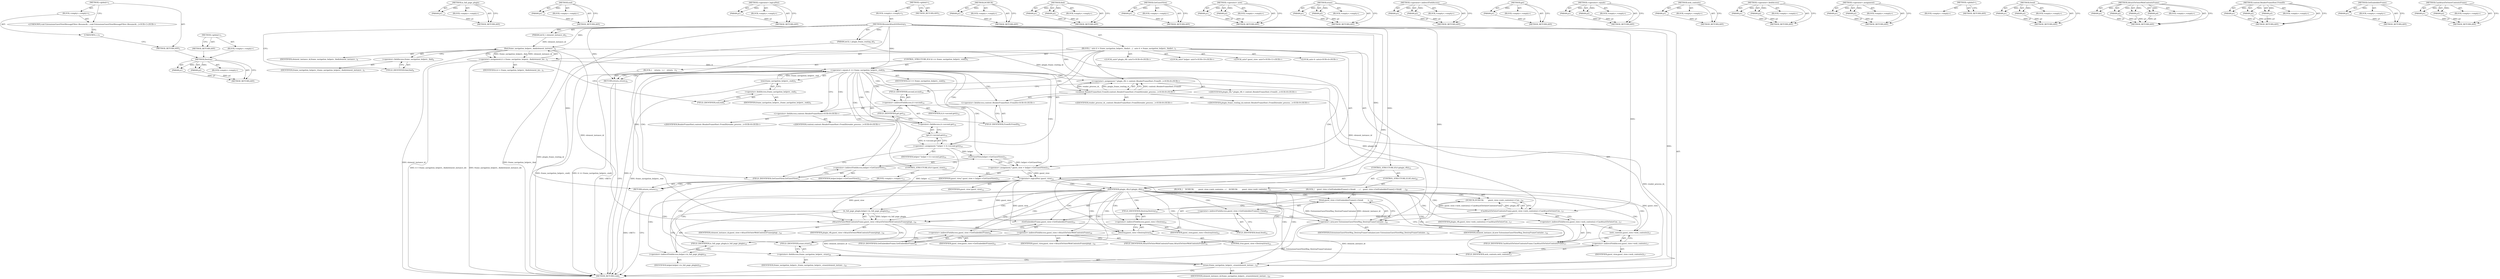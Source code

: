 digraph "&lt;global&gt;" {
vulnerable_217 [label=<(METHOD,Destroy)>];
vulnerable_218 [label=<(PARAM,p1)>];
vulnerable_219 [label=<(PARAM,p2)>];
vulnerable_220 [label=<(BLOCK,&lt;empty&gt;,&lt;empty&gt;)>];
vulnerable_221 [label=<(METHOD_RETURN,ANY)>];
vulnerable_199 [label=<(METHOD,is_full_page_plugin)>];
vulnerable_200 [label=<(PARAM,p1)>];
vulnerable_201 [label=<(BLOCK,&lt;empty&gt;,&lt;empty&gt;)>];
vulnerable_202 [label=<(METHOD_RETURN,ANY)>];
vulnerable_152 [label=<(METHOD,end)>];
vulnerable_153 [label=<(PARAM,p1)>];
vulnerable_154 [label=<(BLOCK,&lt;empty&gt;,&lt;empty&gt;)>];
vulnerable_155 [label=<(METHOD_RETURN,ANY)>];
vulnerable_175 [label=<(METHOD,&lt;operator&gt;.logicalNot)>];
vulnerable_176 [label=<(PARAM,p1)>];
vulnerable_177 [label=<(BLOCK,&lt;empty&gt;,&lt;empty&gt;)>];
vulnerable_178 [label=<(METHOD_RETURN,ANY)>];
vulnerable_6 [label=<(METHOD,&lt;global&gt;)<SUB>1</SUB>>];
vulnerable_7 [label=<(BLOCK,&lt;empty&gt;,&lt;empty&gt;)<SUB>1</SUB>>];
vulnerable_8 [label=<(METHOD,ResumeAttachOrDestroy)<SUB>1</SUB>>];
vulnerable_9 [label=<(PARAM,int32_t element_instance_id)<SUB>2</SUB>>];
vulnerable_10 [label=<(PARAM,int32_t plugin_frame_routing_id)<SUB>3</SUB>>];
vulnerable_11 [label=<(BLOCK,{
  auto it = frame_navigation_helpers_.find(el...,{
  auto it = frame_navigation_helpers_.find(el...)<SUB>3</SUB>>];
vulnerable_12 [label="<(LOCAL,auto it: auto)<SUB>4</SUB>>"];
vulnerable_13 [label=<(&lt;operator&gt;.assignment,it = frame_navigation_helpers_.find(element_ins...)<SUB>4</SUB>>];
vulnerable_14 [label=<(IDENTIFIER,it,it = frame_navigation_helpers_.find(element_ins...)<SUB>4</SUB>>];
vulnerable_15 [label=<(find,frame_navigation_helpers_.find(element_instance...)<SUB>4</SUB>>];
vulnerable_16 [label=<(&lt;operator&gt;.fieldAccess,frame_navigation_helpers_.find)<SUB>4</SUB>>];
vulnerable_17 [label=<(IDENTIFIER,frame_navigation_helpers_,frame_navigation_helpers_.find(element_instance...)<SUB>4</SUB>>];
vulnerable_18 [label=<(FIELD_IDENTIFIER,find,find)<SUB>4</SUB>>];
vulnerable_19 [label=<(IDENTIFIER,element_instance_id,frame_navigation_helpers_.find(element_instance...)<SUB>4</SUB>>];
vulnerable_20 [label=<(CONTROL_STRUCTURE,IF,if (it == frame_navigation_helpers_.end()))<SUB>5</SUB>>];
vulnerable_21 [label=<(&lt;operator&gt;.equals,it == frame_navigation_helpers_.end())<SUB>5</SUB>>];
vulnerable_22 [label=<(IDENTIFIER,it,it == frame_navigation_helpers_.end())<SUB>5</SUB>>];
vulnerable_23 [label=<(end,frame_navigation_helpers_.end())<SUB>5</SUB>>];
vulnerable_24 [label=<(&lt;operator&gt;.fieldAccess,frame_navigation_helpers_.end)<SUB>5</SUB>>];
vulnerable_25 [label=<(IDENTIFIER,frame_navigation_helpers_,frame_navigation_helpers_.end())<SUB>5</SUB>>];
vulnerable_26 [label=<(FIELD_IDENTIFIER,end,end)<SUB>5</SUB>>];
vulnerable_27 [label=<(BLOCK,{
    return;
  },{
    return;
  })<SUB>5</SUB>>];
vulnerable_28 [label=<(RETURN,return;,return;)<SUB>6</SUB>>];
vulnerable_29 [label="<(LOCAL,auto* plugin_rfh: auto*)<SUB>8</SUB>>"];
vulnerable_30 [label="<(&lt;operator&gt;.assignment,* plugin_rfh = content::RenderFrameHost::FromID...)<SUB>8</SUB>>"];
vulnerable_31 [label="<(IDENTIFIER,plugin_rfh,* plugin_rfh = content::RenderFrameHost::FromID...)<SUB>8</SUB>>"];
vulnerable_32 [label="<(content.RenderFrameHost.FromID,content::RenderFrameHost::FromID(render_process...)<SUB>8</SUB>>"];
vulnerable_33 [label="<(&lt;operator&gt;.fieldAccess,content::RenderFrameHost::FromID)<SUB>8</SUB>>"];
vulnerable_34 [label="<(&lt;operator&gt;.fieldAccess,content::RenderFrameHost)<SUB>8</SUB>>"];
vulnerable_35 [label="<(IDENTIFIER,content,content::RenderFrameHost::FromID(render_process...)<SUB>8</SUB>>"];
vulnerable_36 [label="<(IDENTIFIER,RenderFrameHost,content::RenderFrameHost::FromID(render_process...)<SUB>8</SUB>>"];
vulnerable_37 [label=<(FIELD_IDENTIFIER,FromID,FromID)<SUB>8</SUB>>];
vulnerable_38 [label="<(IDENTIFIER,render_process_id_,content::RenderFrameHost::FromID(render_process...)<SUB>8</SUB>>"];
vulnerable_39 [label="<(IDENTIFIER,plugin_frame_routing_id,content::RenderFrameHost::FromID(render_process...)<SUB>9</SUB>>"];
vulnerable_40 [label="<(LOCAL,auto* helper: auto*)<SUB>10</SUB>>"];
vulnerable_41 [label=<(&lt;operator&gt;.assignment,* helper = it-&gt;second.get())<SUB>10</SUB>>];
vulnerable_42 [label=<(IDENTIFIER,helper,* helper = it-&gt;second.get())<SUB>10</SUB>>];
vulnerable_43 [label=<(get,it-&gt;second.get())<SUB>10</SUB>>];
vulnerable_44 [label=<(&lt;operator&gt;.fieldAccess,it-&gt;second.get)<SUB>10</SUB>>];
vulnerable_45 [label=<(&lt;operator&gt;.indirectFieldAccess,it-&gt;second)<SUB>10</SUB>>];
vulnerable_46 [label=<(IDENTIFIER,it,it-&gt;second.get())<SUB>10</SUB>>];
vulnerable_47 [label=<(FIELD_IDENTIFIER,second,second)<SUB>10</SUB>>];
vulnerable_48 [label=<(FIELD_IDENTIFIER,get,get)<SUB>10</SUB>>];
vulnerable_49 [label="<(LOCAL,auto* guest_view: auto*)<SUB>11</SUB>>"];
vulnerable_50 [label=<(&lt;operator&gt;.assignment,* guest_view = helper-&gt;GetGuestView())<SUB>11</SUB>>];
vulnerable_51 [label=<(IDENTIFIER,guest_view,* guest_view = helper-&gt;GetGuestView())<SUB>11</SUB>>];
vulnerable_52 [label=<(GetGuestView,helper-&gt;GetGuestView())<SUB>11</SUB>>];
vulnerable_53 [label=<(&lt;operator&gt;.indirectFieldAccess,helper-&gt;GetGuestView)<SUB>11</SUB>>];
vulnerable_54 [label=<(IDENTIFIER,helper,helper-&gt;GetGuestView())<SUB>11</SUB>>];
vulnerable_55 [label=<(FIELD_IDENTIFIER,GetGuestView,GetGuestView)<SUB>11</SUB>>];
vulnerable_56 [label=<(CONTROL_STRUCTURE,IF,if (!guest_view))<SUB>12</SUB>>];
vulnerable_57 [label=<(&lt;operator&gt;.logicalNot,!guest_view)<SUB>12</SUB>>];
vulnerable_58 [label=<(IDENTIFIER,guest_view,!guest_view)<SUB>12</SUB>>];
vulnerable_59 [label=<(BLOCK,&lt;empty&gt;,&lt;empty&gt;)<SUB>13</SUB>>];
vulnerable_60 [label=<(RETURN,return;,return;)<SUB>13</SUB>>];
vulnerable_61 [label=<(CONTROL_STRUCTURE,IF,if (plugin_rfh))<SUB>15</SUB>>];
vulnerable_62 [label=<(IDENTIFIER,plugin_rfh,if (plugin_rfh))<SUB>15</SUB>>];
vulnerable_63 [label=<(BLOCK,{
    DCHECK(
        guest_view-&gt;web_contents(...,{
    DCHECK(
        guest_view-&gt;web_contents(...)<SUB>15</SUB>>];
vulnerable_64 [label=<(DCHECK,DCHECK(
        guest_view-&gt;web_contents()-&gt;Can...)<SUB>16</SUB>>];
vulnerable_65 [label=<(CanAttachToOuterContentsFrame,guest_view-&gt;web_contents()-&gt;CanAttachToOuterCon...)<SUB>17</SUB>>];
vulnerable_66 [label=<(&lt;operator&gt;.indirectFieldAccess,guest_view-&gt;web_contents()-&gt;CanAttachToOuterCon...)<SUB>17</SUB>>];
vulnerable_67 [label=<(web_contents,guest_view-&gt;web_contents())<SUB>17</SUB>>];
vulnerable_68 [label=<(&lt;operator&gt;.indirectFieldAccess,guest_view-&gt;web_contents)<SUB>17</SUB>>];
vulnerable_69 [label=<(IDENTIFIER,guest_view,guest_view-&gt;web_contents())<SUB>17</SUB>>];
vulnerable_70 [label=<(FIELD_IDENTIFIER,web_contents,web_contents)<SUB>17</SUB>>];
vulnerable_71 [label=<(FIELD_IDENTIFIER,CanAttachToOuterContentsFrame,CanAttachToOuterContentsFrame)<SUB>17</SUB>>];
vulnerable_72 [label=<(IDENTIFIER,plugin_rfh,guest_view-&gt;web_contents()-&gt;CanAttachToOuterCon...)<SUB>17</SUB>>];
vulnerable_73 [label=<(AttachToOuterWebContentsFrame,guest_view-&gt;AttachToOuterWebContentsFrame(plugi...)<SUB>18</SUB>>];
vulnerable_74 [label=<(&lt;operator&gt;.indirectFieldAccess,guest_view-&gt;AttachToOuterWebContentsFrame)<SUB>18</SUB>>];
vulnerable_75 [label=<(IDENTIFIER,guest_view,guest_view-&gt;AttachToOuterWebContentsFrame(plugi...)<SUB>18</SUB>>];
vulnerable_76 [label=<(FIELD_IDENTIFIER,AttachToOuterWebContentsFrame,AttachToOuterWebContentsFrame)<SUB>18</SUB>>];
vulnerable_77 [label=<(IDENTIFIER,plugin_rfh,guest_view-&gt;AttachToOuterWebContentsFrame(plugi...)<SUB>18</SUB>>];
vulnerable_78 [label=<(IDENTIFIER,element_instance_id,guest_view-&gt;AttachToOuterWebContentsFrame(plugi...)<SUB>18</SUB>>];
vulnerable_79 [label=<(is_full_page_plugin,helper-&gt;is_full_page_plugin())<SUB>19</SUB>>];
vulnerable_80 [label=<(&lt;operator&gt;.indirectFieldAccess,helper-&gt;is_full_page_plugin)<SUB>19</SUB>>];
vulnerable_81 [label=<(IDENTIFIER,helper,helper-&gt;is_full_page_plugin())<SUB>19</SUB>>];
vulnerable_82 [label=<(FIELD_IDENTIFIER,is_full_page_plugin,is_full_page_plugin)<SUB>19</SUB>>];
vulnerable_83 [label=<(CONTROL_STRUCTURE,ELSE,else)<SUB>20</SUB>>];
vulnerable_84 [label=<(BLOCK,{
    guest_view-&gt;GetEmbedderFrame()-&gt;Send(
   ...,{
    guest_view-&gt;GetEmbedderFrame()-&gt;Send(
   ...)<SUB>20</SUB>>];
vulnerable_85 [label=<(Send,guest_view-&gt;GetEmbedderFrame()-&gt;Send(
        n...)<SUB>21</SUB>>];
vulnerable_86 [label=<(&lt;operator&gt;.indirectFieldAccess,guest_view-&gt;GetEmbedderFrame()-&gt;Send)<SUB>21</SUB>>];
vulnerable_87 [label=<(GetEmbedderFrame,guest_view-&gt;GetEmbedderFrame())<SUB>21</SUB>>];
vulnerable_88 [label=<(&lt;operator&gt;.indirectFieldAccess,guest_view-&gt;GetEmbedderFrame)<SUB>21</SUB>>];
vulnerable_89 [label=<(IDENTIFIER,guest_view,guest_view-&gt;GetEmbedderFrame())<SUB>21</SUB>>];
vulnerable_90 [label=<(FIELD_IDENTIFIER,GetEmbedderFrame,GetEmbedderFrame)<SUB>21</SUB>>];
vulnerable_91 [label=<(FIELD_IDENTIFIER,Send,Send)<SUB>21</SUB>>];
vulnerable_92 [label=<(&lt;operator&gt;.new,new ExtensionsGuestViewMsg_DestroyFrameContaine...)<SUB>22</SUB>>];
vulnerable_93 [label=<(IDENTIFIER,ExtensionsGuestViewMsg_DestroyFrameContainer,new ExtensionsGuestViewMsg_DestroyFrameContaine...)<SUB>22</SUB>>];
vulnerable_94 [label=<(IDENTIFIER,element_instance_id,new ExtensionsGuestViewMsg_DestroyFrameContaine...)<SUB>22</SUB>>];
vulnerable_95 [label=<(Destroy,guest_view-&gt;Destroy(true))<SUB>23</SUB>>];
vulnerable_96 [label=<(&lt;operator&gt;.indirectFieldAccess,guest_view-&gt;Destroy)<SUB>23</SUB>>];
vulnerable_97 [label=<(IDENTIFIER,guest_view,guest_view-&gt;Destroy(true))<SUB>23</SUB>>];
vulnerable_98 [label=<(FIELD_IDENTIFIER,Destroy,Destroy)<SUB>23</SUB>>];
vulnerable_99 [label=<(LITERAL,true,guest_view-&gt;Destroy(true))<SUB>23</SUB>>];
vulnerable_100 [label=<(erase,frame_navigation_helpers_.erase(element_instanc...)<SUB>25</SUB>>];
vulnerable_101 [label=<(&lt;operator&gt;.fieldAccess,frame_navigation_helpers_.erase)<SUB>25</SUB>>];
vulnerable_102 [label=<(IDENTIFIER,frame_navigation_helpers_,frame_navigation_helpers_.erase(element_instanc...)<SUB>25</SUB>>];
vulnerable_103 [label=<(FIELD_IDENTIFIER,erase,erase)<SUB>25</SUB>>];
vulnerable_104 [label=<(IDENTIFIER,element_instance_id,frame_navigation_helpers_.erase(element_instanc...)<SUB>25</SUB>>];
vulnerable_105 [label=<(METHOD_RETURN,void)<SUB>1</SUB>>];
vulnerable_107 [label=<(METHOD_RETURN,ANY)<SUB>1</SUB>>];
vulnerable_179 [label=<(METHOD,DCHECK)>];
vulnerable_180 [label=<(PARAM,p1)>];
vulnerable_181 [label=<(BLOCK,&lt;empty&gt;,&lt;empty&gt;)>];
vulnerable_182 [label=<(METHOD_RETURN,ANY)>];
vulnerable_137 [label=<(METHOD,find)>];
vulnerable_138 [label=<(PARAM,p1)>];
vulnerable_139 [label=<(PARAM,p2)>];
vulnerable_140 [label=<(BLOCK,&lt;empty&gt;,&lt;empty&gt;)>];
vulnerable_141 [label=<(METHOD_RETURN,ANY)>];
vulnerable_171 [label=<(METHOD,GetGuestView)>];
vulnerable_172 [label=<(PARAM,p1)>];
vulnerable_173 [label=<(BLOCK,&lt;empty&gt;,&lt;empty&gt;)>];
vulnerable_174 [label=<(METHOD_RETURN,ANY)>];
vulnerable_212 [label=<(METHOD,&lt;operator&gt;.new)>];
vulnerable_213 [label=<(PARAM,p1)>];
vulnerable_214 [label=<(PARAM,p2)>];
vulnerable_215 [label=<(BLOCK,&lt;empty&gt;,&lt;empty&gt;)>];
vulnerable_216 [label=<(METHOD_RETURN,ANY)>];
vulnerable_222 [label=<(METHOD,erase)>];
vulnerable_223 [label=<(PARAM,p1)>];
vulnerable_224 [label=<(PARAM,p2)>];
vulnerable_225 [label=<(BLOCK,&lt;empty&gt;,&lt;empty&gt;)>];
vulnerable_226 [label=<(METHOD_RETURN,ANY)>];
vulnerable_166 [label=<(METHOD,&lt;operator&gt;.indirectFieldAccess)>];
vulnerable_167 [label=<(PARAM,p1)>];
vulnerable_168 [label=<(PARAM,p2)>];
vulnerable_169 [label=<(BLOCK,&lt;empty&gt;,&lt;empty&gt;)>];
vulnerable_170 [label=<(METHOD_RETURN,ANY)>];
vulnerable_162 [label=<(METHOD,get)>];
vulnerable_163 [label=<(PARAM,p1)>];
vulnerable_164 [label=<(BLOCK,&lt;empty&gt;,&lt;empty&gt;)>];
vulnerable_165 [label=<(METHOD_RETURN,ANY)>];
vulnerable_147 [label=<(METHOD,&lt;operator&gt;.equals)>];
vulnerable_148 [label=<(PARAM,p1)>];
vulnerable_149 [label=<(PARAM,p2)>];
vulnerable_150 [label=<(BLOCK,&lt;empty&gt;,&lt;empty&gt;)>];
vulnerable_151 [label=<(METHOD_RETURN,ANY)>];
vulnerable_188 [label=<(METHOD,web_contents)>];
vulnerable_189 [label=<(PARAM,p1)>];
vulnerable_190 [label=<(BLOCK,&lt;empty&gt;,&lt;empty&gt;)>];
vulnerable_191 [label=<(METHOD_RETURN,ANY)>];
vulnerable_142 [label=<(METHOD,&lt;operator&gt;.fieldAccess)>];
vulnerable_143 [label=<(PARAM,p1)>];
vulnerable_144 [label=<(PARAM,p2)>];
vulnerable_145 [label=<(BLOCK,&lt;empty&gt;,&lt;empty&gt;)>];
vulnerable_146 [label=<(METHOD_RETURN,ANY)>];
vulnerable_132 [label=<(METHOD,&lt;operator&gt;.assignment)>];
vulnerable_133 [label=<(PARAM,p1)>];
vulnerable_134 [label=<(PARAM,p2)>];
vulnerable_135 [label=<(BLOCK,&lt;empty&gt;,&lt;empty&gt;)>];
vulnerable_136 [label=<(METHOD_RETURN,ANY)>];
vulnerable_126 [label=<(METHOD,&lt;global&gt;)<SUB>1</SUB>>];
vulnerable_127 [label=<(BLOCK,&lt;empty&gt;,&lt;empty&gt;)>];
vulnerable_128 [label=<(METHOD_RETURN,ANY)>];
vulnerable_203 [label=<(METHOD,Send)>];
vulnerable_204 [label=<(PARAM,p1)>];
vulnerable_205 [label=<(PARAM,p2)>];
vulnerable_206 [label=<(BLOCK,&lt;empty&gt;,&lt;empty&gt;)>];
vulnerable_207 [label=<(METHOD_RETURN,ANY)>];
vulnerable_192 [label=<(METHOD,AttachToOuterWebContentsFrame)>];
vulnerable_193 [label=<(PARAM,p1)>];
vulnerable_194 [label=<(PARAM,p2)>];
vulnerable_195 [label=<(PARAM,p3)>];
vulnerable_196 [label=<(PARAM,p4)>];
vulnerable_197 [label=<(BLOCK,&lt;empty&gt;,&lt;empty&gt;)>];
vulnerable_198 [label=<(METHOD_RETURN,ANY)>];
vulnerable_156 [label=<(METHOD,content.RenderFrameHost.FromID)>];
vulnerable_157 [label=<(PARAM,p1)>];
vulnerable_158 [label=<(PARAM,p2)>];
vulnerable_159 [label=<(PARAM,p3)>];
vulnerable_160 [label=<(BLOCK,&lt;empty&gt;,&lt;empty&gt;)>];
vulnerable_161 [label=<(METHOD_RETURN,ANY)>];
vulnerable_208 [label=<(METHOD,GetEmbedderFrame)>];
vulnerable_209 [label=<(PARAM,p1)>];
vulnerable_210 [label=<(BLOCK,&lt;empty&gt;,&lt;empty&gt;)>];
vulnerable_211 [label=<(METHOD_RETURN,ANY)>];
vulnerable_183 [label=<(METHOD,CanAttachToOuterContentsFrame)>];
vulnerable_184 [label=<(PARAM,p1)>];
vulnerable_185 [label=<(PARAM,p2)>];
vulnerable_186 [label=<(BLOCK,&lt;empty&gt;,&lt;empty&gt;)>];
vulnerable_187 [label=<(METHOD_RETURN,ANY)>];
fixed_6 [label=<(METHOD,&lt;global&gt;)<SUB>1</SUB>>];
fixed_7 [label=<(BLOCK,&lt;empty&gt;,&lt;empty&gt;)<SUB>1</SUB>>];
fixed_8 [label="<(UNKNOWN,void ExtensionsGuestViewMessageFilter::ResumeAt...,void ExtensionsGuestViewMessageFilter::ResumeAt...)<SUB>1</SUB>>"];
fixed_9 [label=<(UNKNOWN,},})<SUB>7</SUB>>];
fixed_10 [label=<(METHOD_RETURN,ANY)<SUB>1</SUB>>];
fixed_15 [label=<(METHOD,&lt;global&gt;)<SUB>1</SUB>>];
fixed_16 [label=<(BLOCK,&lt;empty&gt;,&lt;empty&gt;)>];
fixed_17 [label=<(METHOD_RETURN,ANY)>];
vulnerable_217 -> vulnerable_218  [key=0, label="AST: "];
vulnerable_217 -> vulnerable_218  [key=1, label="DDG: "];
vulnerable_217 -> vulnerable_220  [key=0, label="AST: "];
vulnerable_217 -> vulnerable_219  [key=0, label="AST: "];
vulnerable_217 -> vulnerable_219  [key=1, label="DDG: "];
vulnerable_217 -> vulnerable_221  [key=0, label="AST: "];
vulnerable_217 -> vulnerable_221  [key=1, label="CFG: "];
vulnerable_218 -> vulnerable_221  [key=0, label="DDG: p1"];
vulnerable_219 -> vulnerable_221  [key=0, label="DDG: p2"];
vulnerable_199 -> vulnerable_200  [key=0, label="AST: "];
vulnerable_199 -> vulnerable_200  [key=1, label="DDG: "];
vulnerable_199 -> vulnerable_201  [key=0, label="AST: "];
vulnerable_199 -> vulnerable_202  [key=0, label="AST: "];
vulnerable_199 -> vulnerable_202  [key=1, label="CFG: "];
vulnerable_200 -> vulnerable_202  [key=0, label="DDG: p1"];
vulnerable_152 -> vulnerable_153  [key=0, label="AST: "];
vulnerable_152 -> vulnerable_153  [key=1, label="DDG: "];
vulnerable_152 -> vulnerable_154  [key=0, label="AST: "];
vulnerable_152 -> vulnerable_155  [key=0, label="AST: "];
vulnerable_152 -> vulnerable_155  [key=1, label="CFG: "];
vulnerable_153 -> vulnerable_155  [key=0, label="DDG: p1"];
vulnerable_175 -> vulnerable_176  [key=0, label="AST: "];
vulnerable_175 -> vulnerable_176  [key=1, label="DDG: "];
vulnerable_175 -> vulnerable_177  [key=0, label="AST: "];
vulnerable_175 -> vulnerable_178  [key=0, label="AST: "];
vulnerable_175 -> vulnerable_178  [key=1, label="CFG: "];
vulnerable_176 -> vulnerable_178  [key=0, label="DDG: p1"];
vulnerable_6 -> vulnerable_7  [key=0, label="AST: "];
vulnerable_6 -> vulnerable_107  [key=0, label="AST: "];
vulnerable_6 -> vulnerable_107  [key=1, label="CFG: "];
vulnerable_7 -> vulnerable_8  [key=0, label="AST: "];
vulnerable_8 -> vulnerable_9  [key=0, label="AST: "];
vulnerable_8 -> vulnerable_9  [key=1, label="DDG: "];
vulnerable_8 -> vulnerable_10  [key=0, label="AST: "];
vulnerable_8 -> vulnerable_10  [key=1, label="DDG: "];
vulnerable_8 -> vulnerable_11  [key=0, label="AST: "];
vulnerable_8 -> vulnerable_105  [key=0, label="AST: "];
vulnerable_8 -> vulnerable_18  [key=0, label="CFG: "];
vulnerable_8 -> vulnerable_62  [key=0, label="DDG: "];
vulnerable_8 -> vulnerable_100  [key=0, label="DDG: "];
vulnerable_8 -> vulnerable_15  [key=0, label="DDG: "];
vulnerable_8 -> vulnerable_21  [key=0, label="DDG: "];
vulnerable_8 -> vulnerable_28  [key=0, label="DDG: "];
vulnerable_8 -> vulnerable_32  [key=0, label="DDG: "];
vulnerable_8 -> vulnerable_57  [key=0, label="DDG: "];
vulnerable_8 -> vulnerable_60  [key=0, label="DDG: "];
vulnerable_8 -> vulnerable_73  [key=0, label="DDG: "];
vulnerable_8 -> vulnerable_65  [key=0, label="DDG: "];
vulnerable_8 -> vulnerable_95  [key=0, label="DDG: "];
vulnerable_8 -> vulnerable_92  [key=0, label="DDG: "];
vulnerable_9 -> vulnerable_15  [key=0, label="DDG: element_instance_id"];
vulnerable_10 -> vulnerable_105  [key=0, label="DDG: plugin_frame_routing_id"];
vulnerable_10 -> vulnerable_32  [key=0, label="DDG: plugin_frame_routing_id"];
vulnerable_11 -> vulnerable_12  [key=0, label="AST: "];
vulnerable_11 -> vulnerable_13  [key=0, label="AST: "];
vulnerable_11 -> vulnerable_20  [key=0, label="AST: "];
vulnerable_11 -> vulnerable_29  [key=0, label="AST: "];
vulnerable_11 -> vulnerable_30  [key=0, label="AST: "];
vulnerable_11 -> vulnerable_40  [key=0, label="AST: "];
vulnerable_11 -> vulnerable_41  [key=0, label="AST: "];
vulnerable_11 -> vulnerable_49  [key=0, label="AST: "];
vulnerable_11 -> vulnerable_50  [key=0, label="AST: "];
vulnerable_11 -> vulnerable_56  [key=0, label="AST: "];
vulnerable_11 -> vulnerable_61  [key=0, label="AST: "];
vulnerable_11 -> vulnerable_100  [key=0, label="AST: "];
vulnerable_13 -> vulnerable_14  [key=0, label="AST: "];
vulnerable_13 -> vulnerable_15  [key=0, label="AST: "];
vulnerable_13 -> vulnerable_26  [key=0, label="CFG: "];
vulnerable_13 -> vulnerable_105  [key=0, label="DDG: frame_navigation_helpers_.find(element_instance_id)"];
vulnerable_13 -> vulnerable_105  [key=1, label="DDG: it = frame_navigation_helpers_.find(element_instance_id)"];
vulnerable_13 -> vulnerable_21  [key=0, label="DDG: it"];
vulnerable_15 -> vulnerable_16  [key=0, label="AST: "];
vulnerable_15 -> vulnerable_19  [key=0, label="AST: "];
vulnerable_15 -> vulnerable_13  [key=0, label="CFG: "];
vulnerable_15 -> vulnerable_13  [key=1, label="DDG: frame_navigation_helpers_.find"];
vulnerable_15 -> vulnerable_13  [key=2, label="DDG: element_instance_id"];
vulnerable_15 -> vulnerable_105  [key=0, label="DDG: frame_navigation_helpers_.find"];
vulnerable_15 -> vulnerable_105  [key=1, label="DDG: element_instance_id"];
vulnerable_15 -> vulnerable_73  [key=0, label="DDG: element_instance_id"];
vulnerable_15 -> vulnerable_92  [key=0, label="DDG: element_instance_id"];
vulnerable_16 -> vulnerable_17  [key=0, label="AST: "];
vulnerable_16 -> vulnerable_18  [key=0, label="AST: "];
vulnerable_16 -> vulnerable_15  [key=0, label="CFG: "];
vulnerable_18 -> vulnerable_16  [key=0, label="CFG: "];
vulnerable_20 -> vulnerable_21  [key=0, label="AST: "];
vulnerable_20 -> vulnerable_27  [key=0, label="AST: "];
vulnerable_21 -> vulnerable_22  [key=0, label="AST: "];
vulnerable_21 -> vulnerable_23  [key=0, label="AST: "];
vulnerable_21 -> vulnerable_28  [key=0, label="CFG: "];
vulnerable_21 -> vulnerable_28  [key=1, label="CDG: "];
vulnerable_21 -> vulnerable_34  [key=0, label="CFG: "];
vulnerable_21 -> vulnerable_34  [key=1, label="CDG: "];
vulnerable_21 -> vulnerable_105  [key=0, label="DDG: it"];
vulnerable_21 -> vulnerable_105  [key=1, label="DDG: frame_navigation_helpers_.end()"];
vulnerable_21 -> vulnerable_105  [key=2, label="DDG: it == frame_navigation_helpers_.end()"];
vulnerable_21 -> vulnerable_47  [key=0, label="CDG: "];
vulnerable_21 -> vulnerable_30  [key=0, label="CDG: "];
vulnerable_21 -> vulnerable_48  [key=0, label="CDG: "];
vulnerable_21 -> vulnerable_32  [key=0, label="CDG: "];
vulnerable_21 -> vulnerable_57  [key=0, label="CDG: "];
vulnerable_21 -> vulnerable_52  [key=0, label="CDG: "];
vulnerable_21 -> vulnerable_37  [key=0, label="CDG: "];
vulnerable_21 -> vulnerable_45  [key=0, label="CDG: "];
vulnerable_21 -> vulnerable_50  [key=0, label="CDG: "];
vulnerable_21 -> vulnerable_44  [key=0, label="CDG: "];
vulnerable_21 -> vulnerable_43  [key=0, label="CDG: "];
vulnerable_21 -> vulnerable_33  [key=0, label="CDG: "];
vulnerable_21 -> vulnerable_53  [key=0, label="CDG: "];
vulnerable_21 -> vulnerable_41  [key=0, label="CDG: "];
vulnerable_21 -> vulnerable_55  [key=0, label="CDG: "];
vulnerable_23 -> vulnerable_24  [key=0, label="AST: "];
vulnerable_23 -> vulnerable_21  [key=0, label="CFG: "];
vulnerable_23 -> vulnerable_21  [key=1, label="DDG: frame_navigation_helpers_.end"];
vulnerable_23 -> vulnerable_105  [key=0, label="DDG: frame_navigation_helpers_.end"];
vulnerable_24 -> vulnerable_25  [key=0, label="AST: "];
vulnerable_24 -> vulnerable_26  [key=0, label="AST: "];
vulnerable_24 -> vulnerable_23  [key=0, label="CFG: "];
vulnerable_26 -> vulnerable_24  [key=0, label="CFG: "];
vulnerable_27 -> vulnerable_28  [key=0, label="AST: "];
vulnerable_28 -> vulnerable_105  [key=0, label="CFG: "];
vulnerable_28 -> vulnerable_105  [key=1, label="DDG: &lt;RET&gt;"];
vulnerable_30 -> vulnerable_31  [key=0, label="AST: "];
vulnerable_30 -> vulnerable_32  [key=0, label="AST: "];
vulnerable_30 -> vulnerable_47  [key=0, label="CFG: "];
vulnerable_30 -> vulnerable_65  [key=0, label="DDG: plugin_rfh"];
vulnerable_32 -> vulnerable_33  [key=0, label="AST: "];
vulnerable_32 -> vulnerable_38  [key=0, label="AST: "];
vulnerable_32 -> vulnerable_39  [key=0, label="AST: "];
vulnerable_32 -> vulnerable_30  [key=0, label="CFG: "];
vulnerable_32 -> vulnerable_30  [key=1, label="DDG: content::RenderFrameHost::FromID"];
vulnerable_32 -> vulnerable_30  [key=2, label="DDG: render_process_id_"];
vulnerable_32 -> vulnerable_30  [key=3, label="DDG: plugin_frame_routing_id"];
vulnerable_32 -> vulnerable_105  [key=0, label="DDG: render_process_id_"];
vulnerable_33 -> vulnerable_34  [key=0, label="AST: "];
vulnerable_33 -> vulnerable_37  [key=0, label="AST: "];
vulnerable_33 -> vulnerable_32  [key=0, label="CFG: "];
vulnerable_34 -> vulnerable_35  [key=0, label="AST: "];
vulnerable_34 -> vulnerable_36  [key=0, label="AST: "];
vulnerable_34 -> vulnerable_37  [key=0, label="CFG: "];
vulnerable_37 -> vulnerable_33  [key=0, label="CFG: "];
vulnerable_41 -> vulnerable_42  [key=0, label="AST: "];
vulnerable_41 -> vulnerable_43  [key=0, label="AST: "];
vulnerable_41 -> vulnerable_55  [key=0, label="CFG: "];
vulnerable_41 -> vulnerable_52  [key=0, label="DDG: helper"];
vulnerable_41 -> vulnerable_79  [key=0, label="DDG: helper"];
vulnerable_43 -> vulnerable_44  [key=0, label="AST: "];
vulnerable_43 -> vulnerable_41  [key=0, label="CFG: "];
vulnerable_43 -> vulnerable_41  [key=1, label="DDG: it-&gt;second.get"];
vulnerable_44 -> vulnerable_45  [key=0, label="AST: "];
vulnerable_44 -> vulnerable_48  [key=0, label="AST: "];
vulnerable_44 -> vulnerable_43  [key=0, label="CFG: "];
vulnerable_45 -> vulnerable_46  [key=0, label="AST: "];
vulnerable_45 -> vulnerable_47  [key=0, label="AST: "];
vulnerable_45 -> vulnerable_48  [key=0, label="CFG: "];
vulnerable_47 -> vulnerable_45  [key=0, label="CFG: "];
vulnerable_48 -> vulnerable_44  [key=0, label="CFG: "];
vulnerable_50 -> vulnerable_51  [key=0, label="AST: "];
vulnerable_50 -> vulnerable_52  [key=0, label="AST: "];
vulnerable_50 -> vulnerable_57  [key=0, label="CFG: "];
vulnerable_50 -> vulnerable_57  [key=1, label="DDG: guest_view"];
vulnerable_52 -> vulnerable_53  [key=0, label="AST: "];
vulnerable_52 -> vulnerable_50  [key=0, label="CFG: "];
vulnerable_52 -> vulnerable_50  [key=1, label="DDG: helper-&gt;GetGuestView"];
vulnerable_53 -> vulnerable_54  [key=0, label="AST: "];
vulnerable_53 -> vulnerable_55  [key=0, label="AST: "];
vulnerable_53 -> vulnerable_52  [key=0, label="CFG: "];
vulnerable_55 -> vulnerable_53  [key=0, label="CFG: "];
vulnerable_56 -> vulnerable_57  [key=0, label="AST: "];
vulnerable_56 -> vulnerable_59  [key=0, label="AST: "];
vulnerable_57 -> vulnerable_58  [key=0, label="AST: "];
vulnerable_57 -> vulnerable_60  [key=0, label="CFG: "];
vulnerable_57 -> vulnerable_60  [key=1, label="CDG: "];
vulnerable_57 -> vulnerable_62  [key=0, label="CFG: "];
vulnerable_57 -> vulnerable_62  [key=1, label="CDG: "];
vulnerable_57 -> vulnerable_73  [key=0, label="DDG: guest_view"];
vulnerable_57 -> vulnerable_95  [key=0, label="DDG: guest_view"];
vulnerable_57 -> vulnerable_67  [key=0, label="DDG: guest_view"];
vulnerable_57 -> vulnerable_87  [key=0, label="DDG: guest_view"];
vulnerable_57 -> vulnerable_103  [key=0, label="CDG: "];
vulnerable_57 -> vulnerable_101  [key=0, label="CDG: "];
vulnerable_57 -> vulnerable_100  [key=0, label="CDG: "];
vulnerable_59 -> vulnerable_60  [key=0, label="AST: "];
vulnerable_60 -> vulnerable_105  [key=0, label="CFG: "];
vulnerable_60 -> vulnerable_105  [key=1, label="DDG: &lt;RET&gt;"];
vulnerable_61 -> vulnerable_62  [key=0, label="AST: "];
vulnerable_61 -> vulnerable_63  [key=0, label="AST: "];
vulnerable_61 -> vulnerable_83  [key=0, label="AST: "];
vulnerable_62 -> vulnerable_70  [key=0, label="CFG: "];
vulnerable_62 -> vulnerable_70  [key=1, label="CDG: "];
vulnerable_62 -> vulnerable_90  [key=0, label="CFG: "];
vulnerable_62 -> vulnerable_90  [key=1, label="CDG: "];
vulnerable_62 -> vulnerable_68  [key=0, label="CDG: "];
vulnerable_62 -> vulnerable_73  [key=0, label="CDG: "];
vulnerable_62 -> vulnerable_96  [key=0, label="CDG: "];
vulnerable_62 -> vulnerable_64  [key=0, label="CDG: "];
vulnerable_62 -> vulnerable_66  [key=0, label="CDG: "];
vulnerable_62 -> vulnerable_98  [key=0, label="CDG: "];
vulnerable_62 -> vulnerable_85  [key=0, label="CDG: "];
vulnerable_62 -> vulnerable_67  [key=0, label="CDG: "];
vulnerable_62 -> vulnerable_74  [key=0, label="CDG: "];
vulnerable_62 -> vulnerable_95  [key=0, label="CDG: "];
vulnerable_62 -> vulnerable_92  [key=0, label="CDG: "];
vulnerable_62 -> vulnerable_76  [key=0, label="CDG: "];
vulnerable_62 -> vulnerable_65  [key=0, label="CDG: "];
vulnerable_62 -> vulnerable_87  [key=0, label="CDG: "];
vulnerable_62 -> vulnerable_91  [key=0, label="CDG: "];
vulnerable_62 -> vulnerable_82  [key=0, label="CDG: "];
vulnerable_62 -> vulnerable_79  [key=0, label="CDG: "];
vulnerable_62 -> vulnerable_80  [key=0, label="CDG: "];
vulnerable_62 -> vulnerable_71  [key=0, label="CDG: "];
vulnerable_62 -> vulnerable_88  [key=0, label="CDG: "];
vulnerable_62 -> vulnerable_86  [key=0, label="CDG: "];
vulnerable_63 -> vulnerable_64  [key=0, label="AST: "];
vulnerable_63 -> vulnerable_73  [key=0, label="AST: "];
vulnerable_64 -> vulnerable_65  [key=0, label="AST: "];
vulnerable_64 -> vulnerable_76  [key=0, label="CFG: "];
vulnerable_65 -> vulnerable_66  [key=0, label="AST: "];
vulnerable_65 -> vulnerable_72  [key=0, label="AST: "];
vulnerable_65 -> vulnerable_64  [key=0, label="CFG: "];
vulnerable_65 -> vulnerable_64  [key=1, label="DDG: guest_view-&gt;web_contents()-&gt;CanAttachToOuterContentsFrame"];
vulnerable_65 -> vulnerable_64  [key=2, label="DDG: plugin_rfh"];
vulnerable_65 -> vulnerable_73  [key=0, label="DDG: plugin_rfh"];
vulnerable_66 -> vulnerable_67  [key=0, label="AST: "];
vulnerable_66 -> vulnerable_71  [key=0, label="AST: "];
vulnerable_66 -> vulnerable_65  [key=0, label="CFG: "];
vulnerable_67 -> vulnerable_68  [key=0, label="AST: "];
vulnerable_67 -> vulnerable_71  [key=0, label="CFG: "];
vulnerable_68 -> vulnerable_69  [key=0, label="AST: "];
vulnerable_68 -> vulnerable_70  [key=0, label="AST: "];
vulnerable_68 -> vulnerable_67  [key=0, label="CFG: "];
vulnerable_70 -> vulnerable_68  [key=0, label="CFG: "];
vulnerable_71 -> vulnerable_66  [key=0, label="CFG: "];
vulnerable_73 -> vulnerable_74  [key=0, label="AST: "];
vulnerable_73 -> vulnerable_77  [key=0, label="AST: "];
vulnerable_73 -> vulnerable_78  [key=0, label="AST: "];
vulnerable_73 -> vulnerable_79  [key=0, label="AST: "];
vulnerable_73 -> vulnerable_103  [key=0, label="CFG: "];
vulnerable_73 -> vulnerable_100  [key=0, label="DDG: element_instance_id"];
vulnerable_74 -> vulnerable_75  [key=0, label="AST: "];
vulnerable_74 -> vulnerable_76  [key=0, label="AST: "];
vulnerable_74 -> vulnerable_82  [key=0, label="CFG: "];
vulnerable_76 -> vulnerable_74  [key=0, label="CFG: "];
vulnerable_79 -> vulnerable_80  [key=0, label="AST: "];
vulnerable_79 -> vulnerable_73  [key=0, label="CFG: "];
vulnerable_79 -> vulnerable_73  [key=1, label="DDG: helper-&gt;is_full_page_plugin"];
vulnerable_80 -> vulnerable_81  [key=0, label="AST: "];
vulnerable_80 -> vulnerable_82  [key=0, label="AST: "];
vulnerable_80 -> vulnerable_79  [key=0, label="CFG: "];
vulnerable_82 -> vulnerable_80  [key=0, label="CFG: "];
vulnerable_83 -> vulnerable_84  [key=0, label="AST: "];
vulnerable_84 -> vulnerable_85  [key=0, label="AST: "];
vulnerable_84 -> vulnerable_95  [key=0, label="AST: "];
vulnerable_85 -> vulnerable_86  [key=0, label="AST: "];
vulnerable_85 -> vulnerable_92  [key=0, label="AST: "];
vulnerable_85 -> vulnerable_98  [key=0, label="CFG: "];
vulnerable_86 -> vulnerable_87  [key=0, label="AST: "];
vulnerable_86 -> vulnerable_91  [key=0, label="AST: "];
vulnerable_86 -> vulnerable_92  [key=0, label="CFG: "];
vulnerable_87 -> vulnerable_88  [key=0, label="AST: "];
vulnerable_87 -> vulnerable_91  [key=0, label="CFG: "];
vulnerable_88 -> vulnerable_89  [key=0, label="AST: "];
vulnerable_88 -> vulnerable_90  [key=0, label="AST: "];
vulnerable_88 -> vulnerable_87  [key=0, label="CFG: "];
vulnerable_90 -> vulnerable_88  [key=0, label="CFG: "];
vulnerable_91 -> vulnerable_86  [key=0, label="CFG: "];
vulnerable_92 -> vulnerable_93  [key=0, label="AST: "];
vulnerable_92 -> vulnerable_94  [key=0, label="AST: "];
vulnerable_92 -> vulnerable_85  [key=0, label="CFG: "];
vulnerable_92 -> vulnerable_85  [key=1, label="DDG: ExtensionsGuestViewMsg_DestroyFrameContainer"];
vulnerable_92 -> vulnerable_85  [key=2, label="DDG: element_instance_id"];
vulnerable_92 -> vulnerable_105  [key=0, label="DDG: ExtensionsGuestViewMsg_DestroyFrameContainer"];
vulnerable_92 -> vulnerable_100  [key=0, label="DDG: element_instance_id"];
vulnerable_95 -> vulnerable_96  [key=0, label="AST: "];
vulnerable_95 -> vulnerable_99  [key=0, label="AST: "];
vulnerable_95 -> vulnerable_103  [key=0, label="CFG: "];
vulnerable_96 -> vulnerable_97  [key=0, label="AST: "];
vulnerable_96 -> vulnerable_98  [key=0, label="AST: "];
vulnerable_96 -> vulnerable_95  [key=0, label="CFG: "];
vulnerable_98 -> vulnerable_96  [key=0, label="CFG: "];
vulnerable_100 -> vulnerable_101  [key=0, label="AST: "];
vulnerable_100 -> vulnerable_104  [key=0, label="AST: "];
vulnerable_100 -> vulnerable_105  [key=0, label="CFG: "];
vulnerable_101 -> vulnerable_102  [key=0, label="AST: "];
vulnerable_101 -> vulnerable_103  [key=0, label="AST: "];
vulnerable_101 -> vulnerable_100  [key=0, label="CFG: "];
vulnerable_103 -> vulnerable_101  [key=0, label="CFG: "];
vulnerable_179 -> vulnerable_180  [key=0, label="AST: "];
vulnerable_179 -> vulnerable_180  [key=1, label="DDG: "];
vulnerable_179 -> vulnerable_181  [key=0, label="AST: "];
vulnerable_179 -> vulnerable_182  [key=0, label="AST: "];
vulnerable_179 -> vulnerable_182  [key=1, label="CFG: "];
vulnerable_180 -> vulnerable_182  [key=0, label="DDG: p1"];
vulnerable_137 -> vulnerable_138  [key=0, label="AST: "];
vulnerable_137 -> vulnerable_138  [key=1, label="DDG: "];
vulnerable_137 -> vulnerable_140  [key=0, label="AST: "];
vulnerable_137 -> vulnerable_139  [key=0, label="AST: "];
vulnerable_137 -> vulnerable_139  [key=1, label="DDG: "];
vulnerable_137 -> vulnerable_141  [key=0, label="AST: "];
vulnerable_137 -> vulnerable_141  [key=1, label="CFG: "];
vulnerable_138 -> vulnerable_141  [key=0, label="DDG: p1"];
vulnerable_139 -> vulnerable_141  [key=0, label="DDG: p2"];
vulnerable_171 -> vulnerable_172  [key=0, label="AST: "];
vulnerable_171 -> vulnerable_172  [key=1, label="DDG: "];
vulnerable_171 -> vulnerable_173  [key=0, label="AST: "];
vulnerable_171 -> vulnerable_174  [key=0, label="AST: "];
vulnerable_171 -> vulnerable_174  [key=1, label="CFG: "];
vulnerable_172 -> vulnerable_174  [key=0, label="DDG: p1"];
vulnerable_212 -> vulnerable_213  [key=0, label="AST: "];
vulnerable_212 -> vulnerable_213  [key=1, label="DDG: "];
vulnerable_212 -> vulnerable_215  [key=0, label="AST: "];
vulnerable_212 -> vulnerable_214  [key=0, label="AST: "];
vulnerable_212 -> vulnerable_214  [key=1, label="DDG: "];
vulnerable_212 -> vulnerable_216  [key=0, label="AST: "];
vulnerable_212 -> vulnerable_216  [key=1, label="CFG: "];
vulnerable_213 -> vulnerable_216  [key=0, label="DDG: p1"];
vulnerable_214 -> vulnerable_216  [key=0, label="DDG: p2"];
vulnerable_222 -> vulnerable_223  [key=0, label="AST: "];
vulnerable_222 -> vulnerable_223  [key=1, label="DDG: "];
vulnerable_222 -> vulnerable_225  [key=0, label="AST: "];
vulnerable_222 -> vulnerable_224  [key=0, label="AST: "];
vulnerable_222 -> vulnerable_224  [key=1, label="DDG: "];
vulnerable_222 -> vulnerable_226  [key=0, label="AST: "];
vulnerable_222 -> vulnerable_226  [key=1, label="CFG: "];
vulnerable_223 -> vulnerable_226  [key=0, label="DDG: p1"];
vulnerable_224 -> vulnerable_226  [key=0, label="DDG: p2"];
vulnerable_166 -> vulnerable_167  [key=0, label="AST: "];
vulnerable_166 -> vulnerable_167  [key=1, label="DDG: "];
vulnerable_166 -> vulnerable_169  [key=0, label="AST: "];
vulnerable_166 -> vulnerable_168  [key=0, label="AST: "];
vulnerable_166 -> vulnerable_168  [key=1, label="DDG: "];
vulnerable_166 -> vulnerable_170  [key=0, label="AST: "];
vulnerable_166 -> vulnerable_170  [key=1, label="CFG: "];
vulnerable_167 -> vulnerable_170  [key=0, label="DDG: p1"];
vulnerable_168 -> vulnerable_170  [key=0, label="DDG: p2"];
vulnerable_162 -> vulnerable_163  [key=0, label="AST: "];
vulnerable_162 -> vulnerable_163  [key=1, label="DDG: "];
vulnerable_162 -> vulnerable_164  [key=0, label="AST: "];
vulnerable_162 -> vulnerable_165  [key=0, label="AST: "];
vulnerable_162 -> vulnerable_165  [key=1, label="CFG: "];
vulnerable_163 -> vulnerable_165  [key=0, label="DDG: p1"];
vulnerable_147 -> vulnerable_148  [key=0, label="AST: "];
vulnerable_147 -> vulnerable_148  [key=1, label="DDG: "];
vulnerable_147 -> vulnerable_150  [key=0, label="AST: "];
vulnerable_147 -> vulnerable_149  [key=0, label="AST: "];
vulnerable_147 -> vulnerable_149  [key=1, label="DDG: "];
vulnerable_147 -> vulnerable_151  [key=0, label="AST: "];
vulnerable_147 -> vulnerable_151  [key=1, label="CFG: "];
vulnerable_148 -> vulnerable_151  [key=0, label="DDG: p1"];
vulnerable_149 -> vulnerable_151  [key=0, label="DDG: p2"];
vulnerable_188 -> vulnerable_189  [key=0, label="AST: "];
vulnerable_188 -> vulnerable_189  [key=1, label="DDG: "];
vulnerable_188 -> vulnerable_190  [key=0, label="AST: "];
vulnerable_188 -> vulnerable_191  [key=0, label="AST: "];
vulnerable_188 -> vulnerable_191  [key=1, label="CFG: "];
vulnerable_189 -> vulnerable_191  [key=0, label="DDG: p1"];
vulnerable_142 -> vulnerable_143  [key=0, label="AST: "];
vulnerable_142 -> vulnerable_143  [key=1, label="DDG: "];
vulnerable_142 -> vulnerable_145  [key=0, label="AST: "];
vulnerable_142 -> vulnerable_144  [key=0, label="AST: "];
vulnerable_142 -> vulnerable_144  [key=1, label="DDG: "];
vulnerable_142 -> vulnerable_146  [key=0, label="AST: "];
vulnerable_142 -> vulnerable_146  [key=1, label="CFG: "];
vulnerable_143 -> vulnerable_146  [key=0, label="DDG: p1"];
vulnerable_144 -> vulnerable_146  [key=0, label="DDG: p2"];
vulnerable_132 -> vulnerable_133  [key=0, label="AST: "];
vulnerable_132 -> vulnerable_133  [key=1, label="DDG: "];
vulnerable_132 -> vulnerable_135  [key=0, label="AST: "];
vulnerable_132 -> vulnerable_134  [key=0, label="AST: "];
vulnerable_132 -> vulnerable_134  [key=1, label="DDG: "];
vulnerable_132 -> vulnerable_136  [key=0, label="AST: "];
vulnerable_132 -> vulnerable_136  [key=1, label="CFG: "];
vulnerable_133 -> vulnerable_136  [key=0, label="DDG: p1"];
vulnerable_134 -> vulnerable_136  [key=0, label="DDG: p2"];
vulnerable_126 -> vulnerable_127  [key=0, label="AST: "];
vulnerable_126 -> vulnerable_128  [key=0, label="AST: "];
vulnerable_126 -> vulnerable_128  [key=1, label="CFG: "];
vulnerable_203 -> vulnerable_204  [key=0, label="AST: "];
vulnerable_203 -> vulnerable_204  [key=1, label="DDG: "];
vulnerable_203 -> vulnerable_206  [key=0, label="AST: "];
vulnerable_203 -> vulnerable_205  [key=0, label="AST: "];
vulnerable_203 -> vulnerable_205  [key=1, label="DDG: "];
vulnerable_203 -> vulnerable_207  [key=0, label="AST: "];
vulnerable_203 -> vulnerable_207  [key=1, label="CFG: "];
vulnerable_204 -> vulnerable_207  [key=0, label="DDG: p1"];
vulnerable_205 -> vulnerable_207  [key=0, label="DDG: p2"];
vulnerable_192 -> vulnerable_193  [key=0, label="AST: "];
vulnerable_192 -> vulnerable_193  [key=1, label="DDG: "];
vulnerable_192 -> vulnerable_197  [key=0, label="AST: "];
vulnerable_192 -> vulnerable_194  [key=0, label="AST: "];
vulnerable_192 -> vulnerable_194  [key=1, label="DDG: "];
vulnerable_192 -> vulnerable_198  [key=0, label="AST: "];
vulnerable_192 -> vulnerable_198  [key=1, label="CFG: "];
vulnerable_192 -> vulnerable_195  [key=0, label="AST: "];
vulnerable_192 -> vulnerable_195  [key=1, label="DDG: "];
vulnerable_192 -> vulnerable_196  [key=0, label="AST: "];
vulnerable_192 -> vulnerable_196  [key=1, label="DDG: "];
vulnerable_193 -> vulnerable_198  [key=0, label="DDG: p1"];
vulnerable_194 -> vulnerable_198  [key=0, label="DDG: p2"];
vulnerable_195 -> vulnerable_198  [key=0, label="DDG: p3"];
vulnerable_196 -> vulnerable_198  [key=0, label="DDG: p4"];
vulnerable_156 -> vulnerable_157  [key=0, label="AST: "];
vulnerable_156 -> vulnerable_157  [key=1, label="DDG: "];
vulnerable_156 -> vulnerable_160  [key=0, label="AST: "];
vulnerable_156 -> vulnerable_158  [key=0, label="AST: "];
vulnerable_156 -> vulnerable_158  [key=1, label="DDG: "];
vulnerable_156 -> vulnerable_161  [key=0, label="AST: "];
vulnerable_156 -> vulnerable_161  [key=1, label="CFG: "];
vulnerable_156 -> vulnerable_159  [key=0, label="AST: "];
vulnerable_156 -> vulnerable_159  [key=1, label="DDG: "];
vulnerable_157 -> vulnerable_161  [key=0, label="DDG: p1"];
vulnerable_158 -> vulnerable_161  [key=0, label="DDG: p2"];
vulnerable_159 -> vulnerable_161  [key=0, label="DDG: p3"];
vulnerable_208 -> vulnerable_209  [key=0, label="AST: "];
vulnerable_208 -> vulnerable_209  [key=1, label="DDG: "];
vulnerable_208 -> vulnerable_210  [key=0, label="AST: "];
vulnerable_208 -> vulnerable_211  [key=0, label="AST: "];
vulnerable_208 -> vulnerable_211  [key=1, label="CFG: "];
vulnerable_209 -> vulnerable_211  [key=0, label="DDG: p1"];
vulnerable_183 -> vulnerable_184  [key=0, label="AST: "];
vulnerable_183 -> vulnerable_184  [key=1, label="DDG: "];
vulnerable_183 -> vulnerable_186  [key=0, label="AST: "];
vulnerable_183 -> vulnerable_185  [key=0, label="AST: "];
vulnerable_183 -> vulnerable_185  [key=1, label="DDG: "];
vulnerable_183 -> vulnerable_187  [key=0, label="AST: "];
vulnerable_183 -> vulnerable_187  [key=1, label="CFG: "];
vulnerable_184 -> vulnerable_187  [key=0, label="DDG: p1"];
vulnerable_185 -> vulnerable_187  [key=0, label="DDG: p2"];
fixed_6 -> fixed_7  [key=0, label="AST: "];
fixed_6 -> fixed_10  [key=0, label="AST: "];
fixed_6 -> fixed_8  [key=0, label="CFG: "];
fixed_7 -> fixed_8  [key=0, label="AST: "];
fixed_7 -> fixed_9  [key=0, label="AST: "];
fixed_8 -> fixed_9  [key=0, label="CFG: "];
fixed_9 -> fixed_10  [key=0, label="CFG: "];
fixed_10 -> vulnerable_217  [key=0];
fixed_15 -> fixed_16  [key=0, label="AST: "];
fixed_15 -> fixed_17  [key=0, label="AST: "];
fixed_15 -> fixed_17  [key=1, label="CFG: "];
fixed_16 -> vulnerable_217  [key=0];
fixed_17 -> vulnerable_217  [key=0];
}

